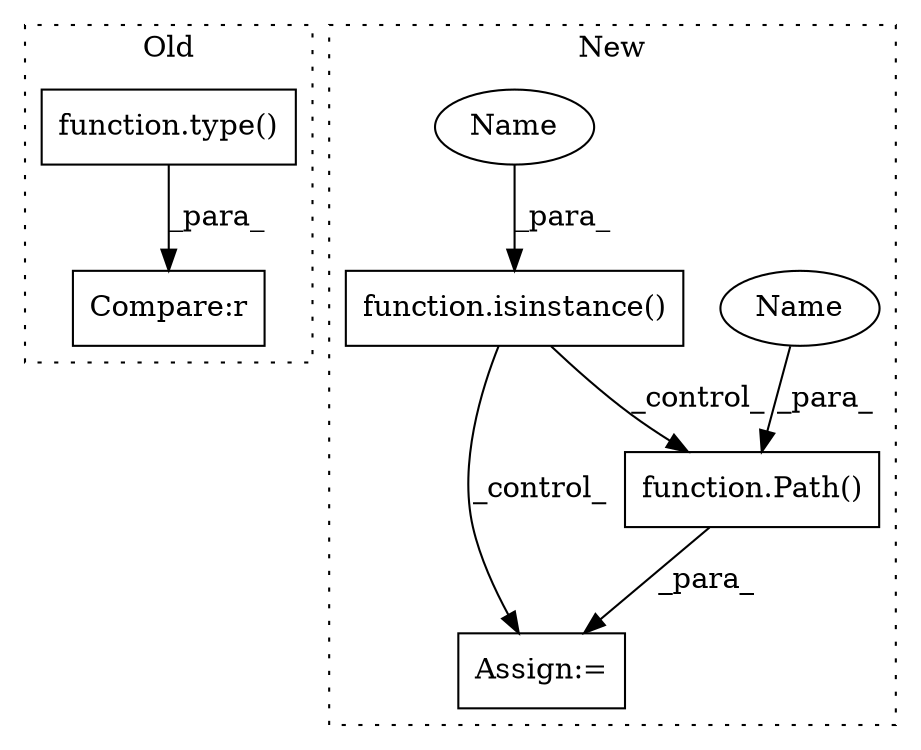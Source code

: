digraph G {
subgraph cluster0 {
1 [label="function.type()" a="75" s="2042,2056" l="5,1" shape="box"];
3 [label="Compare:r" a="40" s="2042" l="23" shape="box"];
label = "Old";
style="dotted";
}
subgraph cluster1 {
2 [label="function.Path()" a="75" s="2224,2232" l="5,1" shape="box"];
4 [label="function.isinstance()" a="75" s="2062,2082" l="11,1" shape="box"];
5 [label="Assign:=" a="68" s="2221" l="3" shape="box"];
6 [label="Name" a="87" s="2229" l="3" shape="ellipse"];
7 [label="Name" a="87" s="2073" l="3" shape="ellipse"];
label = "New";
style="dotted";
}
1 -> 3 [label="_para_"];
2 -> 5 [label="_para_"];
4 -> 2 [label="_control_"];
4 -> 5 [label="_control_"];
6 -> 2 [label="_para_"];
7 -> 4 [label="_para_"];
}